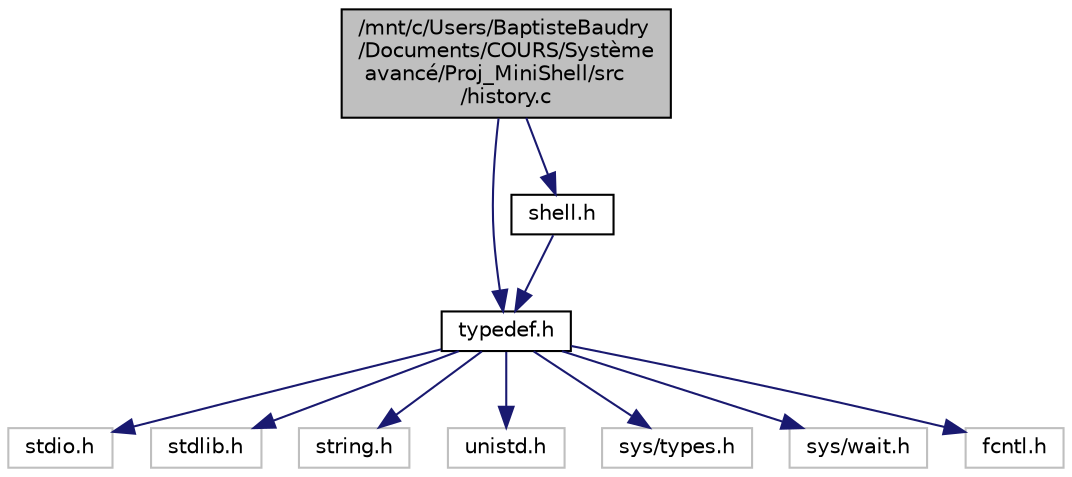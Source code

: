 digraph "/mnt/c/Users/BaptisteBaudry/Documents/COURS/Système avancé/Proj_MiniShell/src/history.c"
{
 // LATEX_PDF_SIZE
  edge [fontname="Helvetica",fontsize="10",labelfontname="Helvetica",labelfontsize="10"];
  node [fontname="Helvetica",fontsize="10",shape=record];
  Node1 [label="/mnt/c/Users/BaptisteBaudry\l/Documents/COURS/Système\l avancé/Proj_MiniShell/src\l/history.c",height=0.2,width=0.4,color="black", fillcolor="grey75", style="filled", fontcolor="black",tooltip="Gestion de l'historique des commandes."];
  Node1 -> Node2 [color="midnightblue",fontsize="10",style="solid",fontname="Helvetica"];
  Node2 [label="typedef.h",height=0.2,width=0.4,color="black", fillcolor="white", style="filled",URL="$typedef_8h.html",tooltip="Définition des Types."];
  Node2 -> Node3 [color="midnightblue",fontsize="10",style="solid",fontname="Helvetica"];
  Node3 [label="stdio.h",height=0.2,width=0.4,color="grey75", fillcolor="white", style="filled",tooltip=" "];
  Node2 -> Node4 [color="midnightblue",fontsize="10",style="solid",fontname="Helvetica"];
  Node4 [label="stdlib.h",height=0.2,width=0.4,color="grey75", fillcolor="white", style="filled",tooltip=" "];
  Node2 -> Node5 [color="midnightblue",fontsize="10",style="solid",fontname="Helvetica"];
  Node5 [label="string.h",height=0.2,width=0.4,color="grey75", fillcolor="white", style="filled",tooltip=" "];
  Node2 -> Node6 [color="midnightblue",fontsize="10",style="solid",fontname="Helvetica"];
  Node6 [label="unistd.h",height=0.2,width=0.4,color="grey75", fillcolor="white", style="filled",tooltip=" "];
  Node2 -> Node7 [color="midnightblue",fontsize="10",style="solid",fontname="Helvetica"];
  Node7 [label="sys/types.h",height=0.2,width=0.4,color="grey75", fillcolor="white", style="filled",tooltip=" "];
  Node2 -> Node8 [color="midnightblue",fontsize="10",style="solid",fontname="Helvetica"];
  Node8 [label="sys/wait.h",height=0.2,width=0.4,color="grey75", fillcolor="white", style="filled",tooltip=" "];
  Node2 -> Node9 [color="midnightblue",fontsize="10",style="solid",fontname="Helvetica"];
  Node9 [label="fcntl.h",height=0.2,width=0.4,color="grey75", fillcolor="white", style="filled",tooltip=" "];
  Node1 -> Node10 [color="midnightblue",fontsize="10",style="solid",fontname="Helvetica"];
  Node10 [label="shell.h",height=0.2,width=0.4,color="black", fillcolor="white", style="filled",URL="$shell_8h.html",tooltip="Fonctions du shell MiniShell."];
  Node10 -> Node2 [color="midnightblue",fontsize="10",style="solid",fontname="Helvetica"];
}
